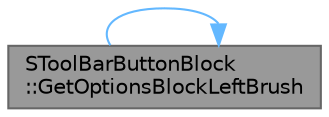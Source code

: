 digraph "SToolBarButtonBlock::GetOptionsBlockLeftBrush"
{
 // INTERACTIVE_SVG=YES
 // LATEX_PDF_SIZE
  bgcolor="transparent";
  edge [fontname=Helvetica,fontsize=10,labelfontname=Helvetica,labelfontsize=10];
  node [fontname=Helvetica,fontsize=10,shape=box,height=0.2,width=0.4];
  rankdir="LR";
  Node1 [id="Node000001",label="SToolBarButtonBlock\l::GetOptionsBlockLeftBrush",height=0.2,width=0.4,color="gray40", fillcolor="grey60", style="filled", fontcolor="black",tooltip="Gets the brush for the left side options block (the side with the clickable toolbar button."];
  Node1 -> Node1 [id="edge1_Node000001_Node000001",color="steelblue1",style="solid",tooltip=" "];
}
